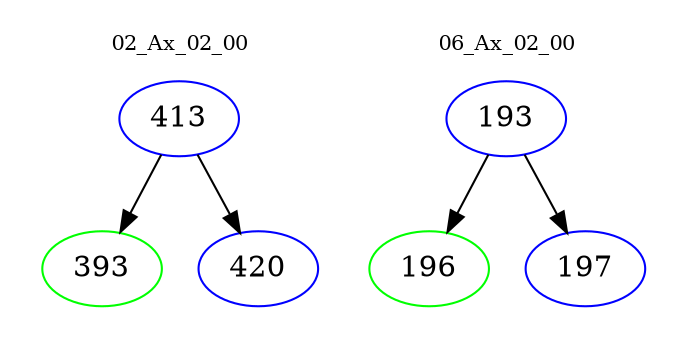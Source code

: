 digraph{
subgraph cluster_0 {
color = white
label = "02_Ax_02_00";
fontsize=10;
T0_413 [label="413", color="blue"]
T0_413 -> T0_393 [color="black"]
T0_393 [label="393", color="green"]
T0_413 -> T0_420 [color="black"]
T0_420 [label="420", color="blue"]
}
subgraph cluster_1 {
color = white
label = "06_Ax_02_00";
fontsize=10;
T1_193 [label="193", color="blue"]
T1_193 -> T1_196 [color="black"]
T1_196 [label="196", color="green"]
T1_193 -> T1_197 [color="black"]
T1_197 [label="197", color="blue"]
}
}
